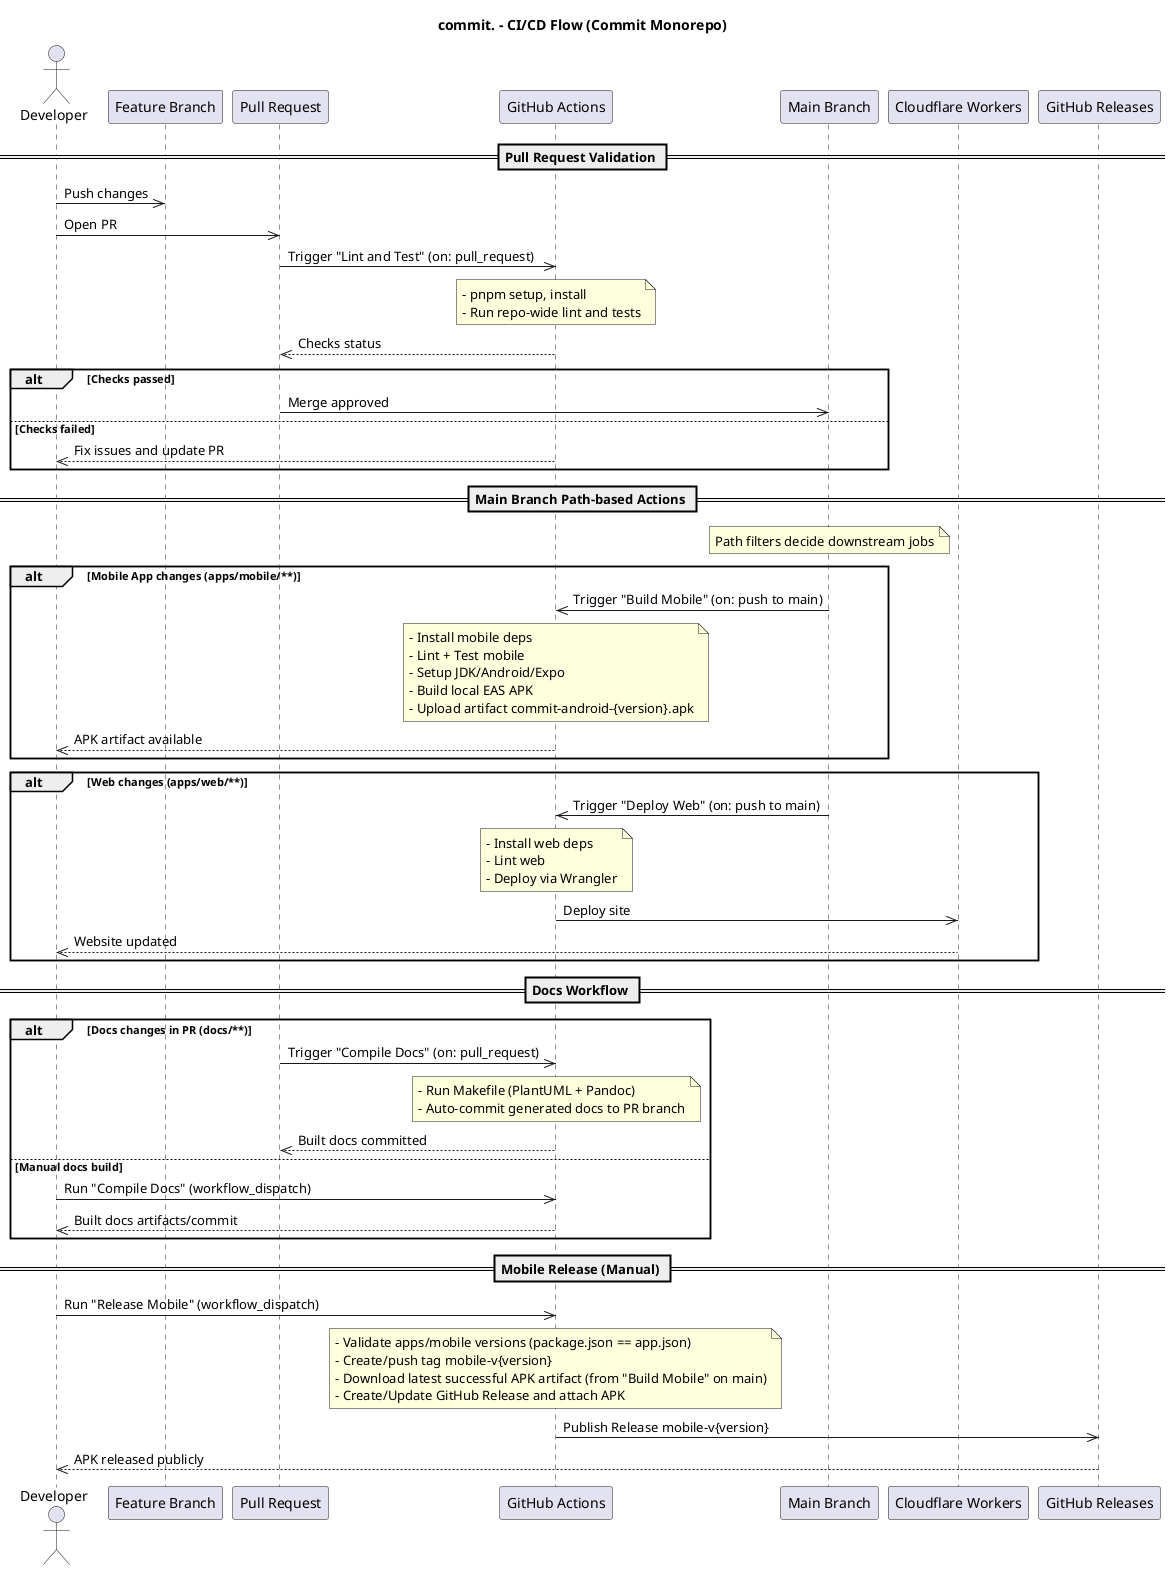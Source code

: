 @startuml cicd-flow
title commit. - CI/CD Flow (Commit Monorepo)

actor Dev as "Developer"
participant FB as "Feature Branch"
participant PR as "Pull Request"
participant GHA as "GitHub Actions"
participant Main as "Main Branch"
participant CF as "Cloudflare Workers"
participant GHR as "GitHub Releases"

== Pull Request Validation ==
Dev ->> FB: Push changes
Dev ->> PR: Open PR
PR ->> GHA: Trigger "Lint and Test" (on: pull_request)
note over GHA
  - pnpm setup, install
  - Run repo-wide lint and tests
end note
GHA -->> PR: Checks status

alt Checks passed
  PR ->> Main: Merge approved
else Checks failed
  GHA -->> Dev: Fix issues and update PR
end

== Main Branch Path-based Actions ==
note over Main: Path filters decide downstream jobs

alt Mobile App changes (apps/mobile/**)
  Main ->> GHA: Trigger "Build Mobile" (on: push to main)
  note over GHA
    - Install mobile deps
    - Lint + Test mobile
    - Setup JDK/Android/Expo
    - Build local EAS APK
    - Upload artifact commit-android-{version}.apk
  end note
  GHA -->> Dev: APK artifact available
end

alt Web changes (apps/web/**)
  Main ->> GHA: Trigger "Deploy Web" (on: push to main)
  note over GHA
    - Install web deps
    - Lint web
    - Deploy via Wrangler
  end note
  GHA ->> CF: Deploy site
  CF -->> Dev: Website updated
end

== Docs Workflow ==
alt Docs changes in PR (docs/**)
  PR ->> GHA: Trigger "Compile Docs" (on: pull_request)
  note over GHA
    - Run Makefile (PlantUML + Pandoc)
    - Auto-commit generated docs to PR branch
  end note
  GHA -->> PR: Built docs committed
else Manual docs build
  Dev ->> GHA: Run "Compile Docs" (workflow_dispatch)
  GHA -->> Dev: Built docs artifacts/commit
end

== Mobile Release (Manual) ==
Dev ->> GHA: Run "Release Mobile" (workflow_dispatch)
note over GHA
  - Validate apps/mobile versions (package.json == app.json)
  - Create/push tag mobile-v{version}
  - Download latest successful APK artifact (from "Build Mobile" on main)
  - Create/Update GitHub Release and attach APK
end note
GHA ->> GHR: Publish Release mobile-v{version}
GHR -->> Dev: APK released publicly

@enduml


